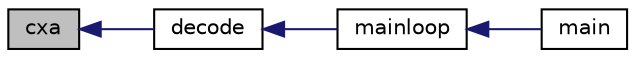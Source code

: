 digraph "cxa"
{
  edge [fontname="Helvetica",fontsize="10",labelfontname="Helvetica",labelfontsize="10"];
  node [fontname="Helvetica",fontsize="10",shape=record];
  rankdir="LR";
  Node1 [label="cxa",height=0.2,width=0.4,color="black", fillcolor="grey75", style="filled", fontcolor="black"];
  Node1 -> Node2 [dir="back",color="midnightblue",fontsize="10",style="solid",fontname="Helvetica"];
  Node2 [label="decode",height=0.2,width=0.4,color="black", fillcolor="white", style="filled",URL="$vm4_8h.html#a1dac25deb8d40b4e3c0669d6f3da838c"];
  Node2 -> Node3 [dir="back",color="midnightblue",fontsize="10",style="solid",fontname="Helvetica"];
  Node3 [label="mainloop",height=0.2,width=0.4,color="black", fillcolor="white", style="filled",URL="$vm4_8h.html#a163b8ef79e9c3b78e61496dc999cbb1e"];
  Node3 -> Node4 [dir="back",color="midnightblue",fontsize="10",style="solid",fontname="Helvetica"];
  Node4 [label="main",height=0.2,width=0.4,color="black", fillcolor="white", style="filled",URL="$main_8c.html#a3c04138a5bfe5d72780bb7e82a18e627"];
}

